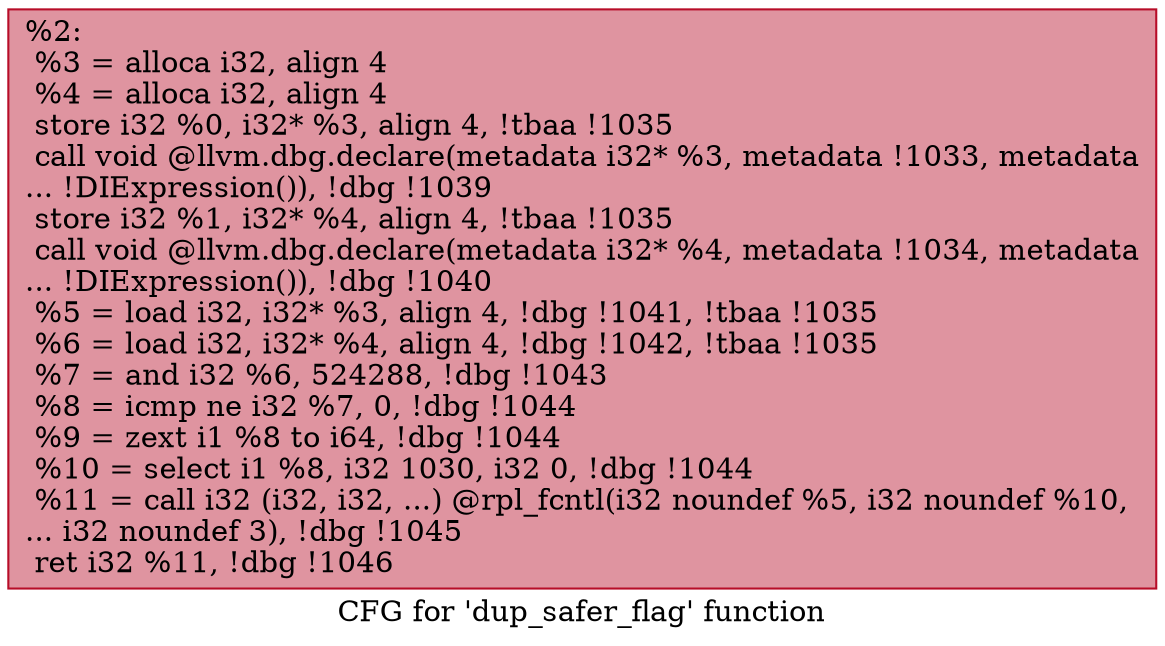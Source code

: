 digraph "CFG for 'dup_safer_flag' function" {
	label="CFG for 'dup_safer_flag' function";

	Node0xe10b80 [shape=record,color="#b70d28ff", style=filled, fillcolor="#b70d2870",label="{%2:\l  %3 = alloca i32, align 4\l  %4 = alloca i32, align 4\l  store i32 %0, i32* %3, align 4, !tbaa !1035\l  call void @llvm.dbg.declare(metadata i32* %3, metadata !1033, metadata\l... !DIExpression()), !dbg !1039\l  store i32 %1, i32* %4, align 4, !tbaa !1035\l  call void @llvm.dbg.declare(metadata i32* %4, metadata !1034, metadata\l... !DIExpression()), !dbg !1040\l  %5 = load i32, i32* %3, align 4, !dbg !1041, !tbaa !1035\l  %6 = load i32, i32* %4, align 4, !dbg !1042, !tbaa !1035\l  %7 = and i32 %6, 524288, !dbg !1043\l  %8 = icmp ne i32 %7, 0, !dbg !1044\l  %9 = zext i1 %8 to i64, !dbg !1044\l  %10 = select i1 %8, i32 1030, i32 0, !dbg !1044\l  %11 = call i32 (i32, i32, ...) @rpl_fcntl(i32 noundef %5, i32 noundef %10,\l... i32 noundef 3), !dbg !1045\l  ret i32 %11, !dbg !1046\l}"];
}
